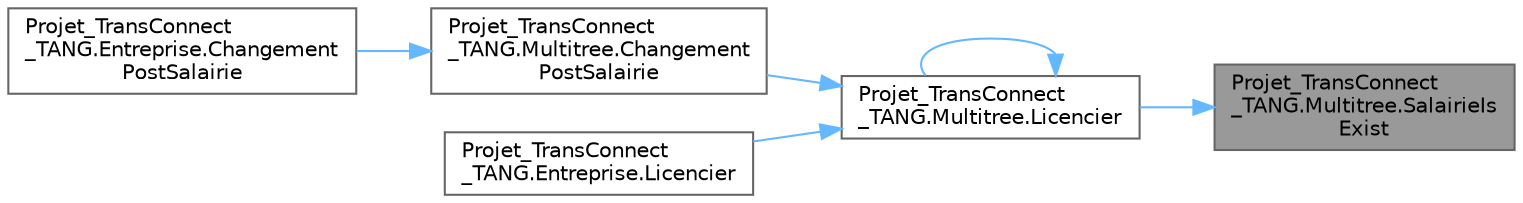 digraph "Projet_TransConnect_TANG.Multitree.SalairieIsExist"
{
 // LATEX_PDF_SIZE
  bgcolor="transparent";
  edge [fontname=Helvetica,fontsize=10,labelfontname=Helvetica,labelfontsize=10];
  node [fontname=Helvetica,fontsize=10,shape=box,height=0.2,width=0.4];
  rankdir="RL";
  Node1 [id="Node000001",label="Projet_TransConnect\l_TANG.Multitree.SalairieIs\lExist",height=0.2,width=0.4,color="gray40", fillcolor="grey60", style="filled", fontcolor="black",tooltip="Vérifie si un salarié existe parmi les sous-responsables."];
  Node1 -> Node2 [id="edge6_Node000001_Node000002",dir="back",color="steelblue1",style="solid",tooltip=" "];
  Node2 [id="Node000002",label="Projet_TransConnect\l_TANG.Multitree.Licencier",height=0.2,width=0.4,color="grey40", fillcolor="white", style="filled",URL="$class_projet___trans_connect___t_a_n_g_1_1_multitree.html#a3a064eee0b2f3c1f21169b7f3a2c6cbf",tooltip="Licencie un salarié de l'arborescence."];
  Node2 -> Node3 [id="edge7_Node000002_Node000003",dir="back",color="steelblue1",style="solid",tooltip=" "];
  Node3 [id="Node000003",label="Projet_TransConnect\l_TANG.Multitree.Changement\lPostSalairie",height=0.2,width=0.4,color="grey40", fillcolor="white", style="filled",URL="$class_projet___trans_connect___t_a_n_g_1_1_multitree.html#a728789b9dd6cd4534d4c79c977839bd7",tooltip="Change le poste d'un salarié et le réintègre sous un nouveau supérieur hiérarchique."];
  Node3 -> Node4 [id="edge8_Node000003_Node000004",dir="back",color="steelblue1",style="solid",tooltip=" "];
  Node4 [id="Node000004",label="Projet_TransConnect\l_TANG.Entreprise.Changement\lPostSalairie",height=0.2,width=0.4,color="grey40", fillcolor="white", style="filled",URL="$class_projet___trans_connect___t_a_n_g_1_1_entreprise.html#a40aac6d2f37d0082304fe1f8228bad17",tooltip="Change le poste d'un salarié dans l'organigramme."];
  Node2 -> Node5 [id="edge9_Node000002_Node000005",dir="back",color="steelblue1",style="solid",tooltip=" "];
  Node5 [id="Node000005",label="Projet_TransConnect\l_TANG.Entreprise.Licencier",height=0.2,width=0.4,color="grey40", fillcolor="white", style="filled",URL="$class_projet___trans_connect___t_a_n_g_1_1_entreprise.html#a0c6c6084a55cb777a3f59ae7b1de9dfa",tooltip="Licencie un salarié de l'entreprise."];
  Node2 -> Node2 [id="edge10_Node000002_Node000002",dir="back",color="steelblue1",style="solid",tooltip=" "];
}

